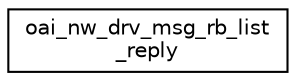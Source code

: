 digraph "Graphical Class Hierarchy"
{
 // LATEX_PDF_SIZE
  edge [fontname="Helvetica",fontsize="10",labelfontname="Helvetica",labelfontsize="10"];
  node [fontname="Helvetica",fontsize="10",shape=record];
  rankdir="LR";
  Node0 [label="oai_nw_drv_msg_rb_list\l_reply",height=0.2,width=0.4,color="black", fillcolor="white", style="filled",URL="$structoai__nw__drv__msg__rb__list__reply.html",tooltip=" "];
}
